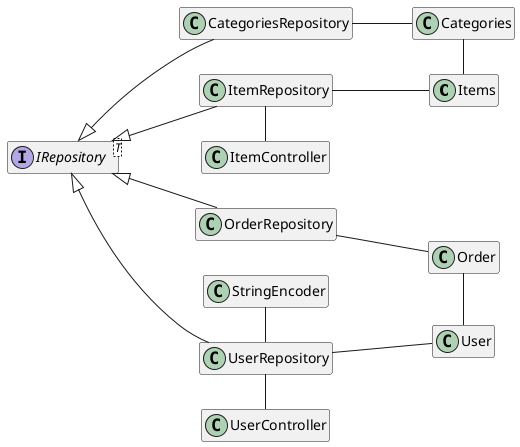 @startuml RestaurantApp

class Items {
}

class User {
}

class Categories {
}

class Order {
}

interface IRepository<T>{

}

class UserRepository{
    }

class ItemRepository {

}

class CategoriesRepository {
    }

class StringEncoder{
}

class UserController {
}

class ItemController {
}

hide empty fields
hide empty methods

left to right direction

User -left- Order
Items -left- Categories
CategoriesRepository -up-|> IRepository
UserRepository -up-|> IRepository
ItemRepository -up-|> IRepository
OrderRepository -up-|> IRepository

Categories -up- CategoriesRepository
User -up- UserRepository
Order -up- OrderRepository
Items -up- ItemRepository

UserController -left- UserRepository
UserRepository -left- StringEncoder
ItemController -left- ItemRepository

@enduml